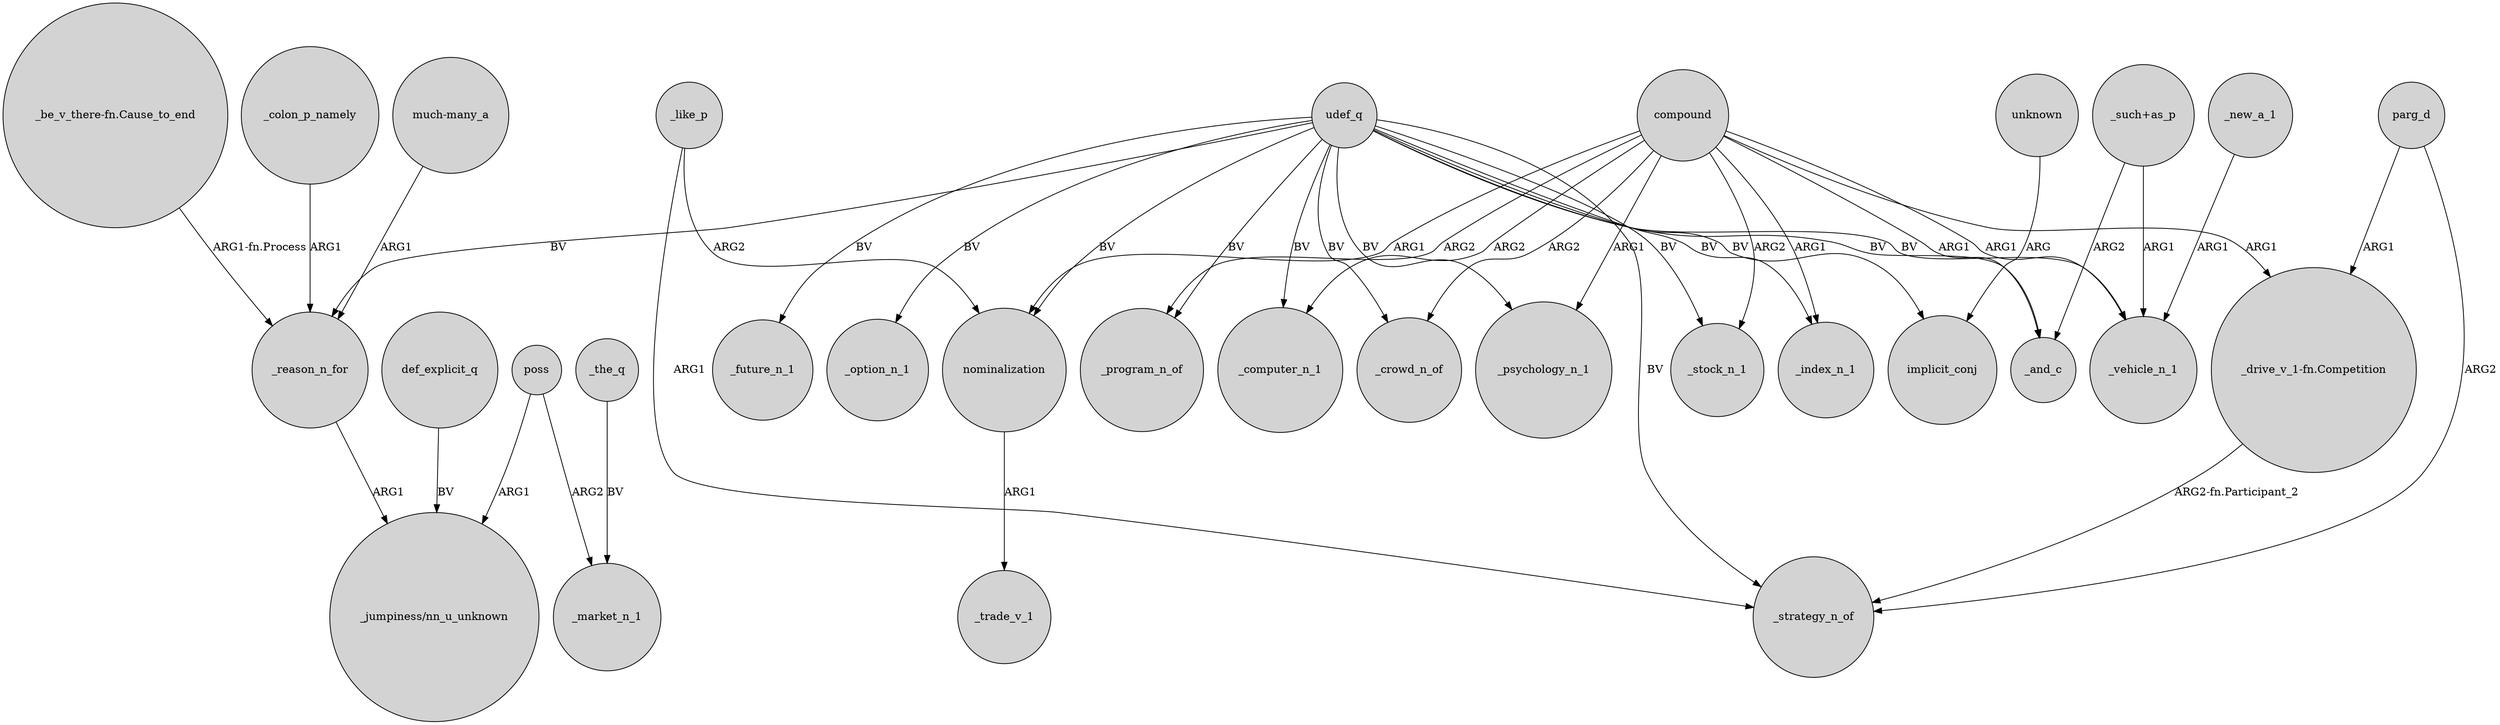 digraph {
	node [shape=circle style=filled]
	compound -> _and_c [label=ARG1]
	_reason_n_for -> "_jumpiness/nn_u_unknown" [label=ARG1]
	"_drive_v_1-fn.Competition" -> _strategy_n_of [label="ARG2-fn.Participant_2"]
	unknown -> implicit_conj [label=ARG]
	udef_q -> _option_n_1 [label=BV]
	compound -> _psychology_n_1 [label=ARG1]
	udef_q -> nominalization [label=BV]
	compound -> _computer_n_1 [label=ARG2]
	udef_q -> _index_n_1 [label=BV]
	"_such+as_p" -> _and_c [label=ARG2]
	_like_p -> nominalization [label=ARG2]
	udef_q -> _future_n_1 [label=BV]
	udef_q -> _and_c [label=BV]
	_like_p -> _strategy_n_of [label=ARG1]
	udef_q -> _program_n_of [label=BV]
	poss -> "_jumpiness/nn_u_unknown" [label=ARG1]
	_the_q -> _market_n_1 [label=BV]
	compound -> _program_n_of [label=ARG2]
	udef_q -> _crowd_n_of [label=BV]
	parg_d -> _strategy_n_of [label=ARG2]
	compound -> _crowd_n_of [label=ARG2]
	udef_q -> _stock_n_1 [label=BV]
	compound -> nominalization [label=ARG1]
	_colon_p_namely -> _reason_n_for [label=ARG1]
	udef_q -> _vehicle_n_1 [label=BV]
	compound -> _vehicle_n_1 [label=ARG1]
	udef_q -> _strategy_n_of [label=BV]
	compound -> _stock_n_1 [label=ARG2]
	udef_q -> _computer_n_1 [label=BV]
	compound -> "_drive_v_1-fn.Competition" [label=ARG1]
	_new_a_1 -> _vehicle_n_1 [label=ARG1]
	udef_q -> _reason_n_for [label=BV]
	parg_d -> "_drive_v_1-fn.Competition" [label=ARG1]
	"much-many_a" -> _reason_n_for [label=ARG1]
	compound -> _index_n_1 [label=ARG1]
	def_explicit_q -> "_jumpiness/nn_u_unknown" [label=BV]
	"_such+as_p" -> _vehicle_n_1 [label=ARG1]
	"_be_v_there-fn.Cause_to_end" -> _reason_n_for [label="ARG1-fn.Process"]
	poss -> _market_n_1 [label=ARG2]
	udef_q -> _psychology_n_1 [label=BV]
	udef_q -> implicit_conj [label=BV]
	nominalization -> _trade_v_1 [label=ARG1]
}
